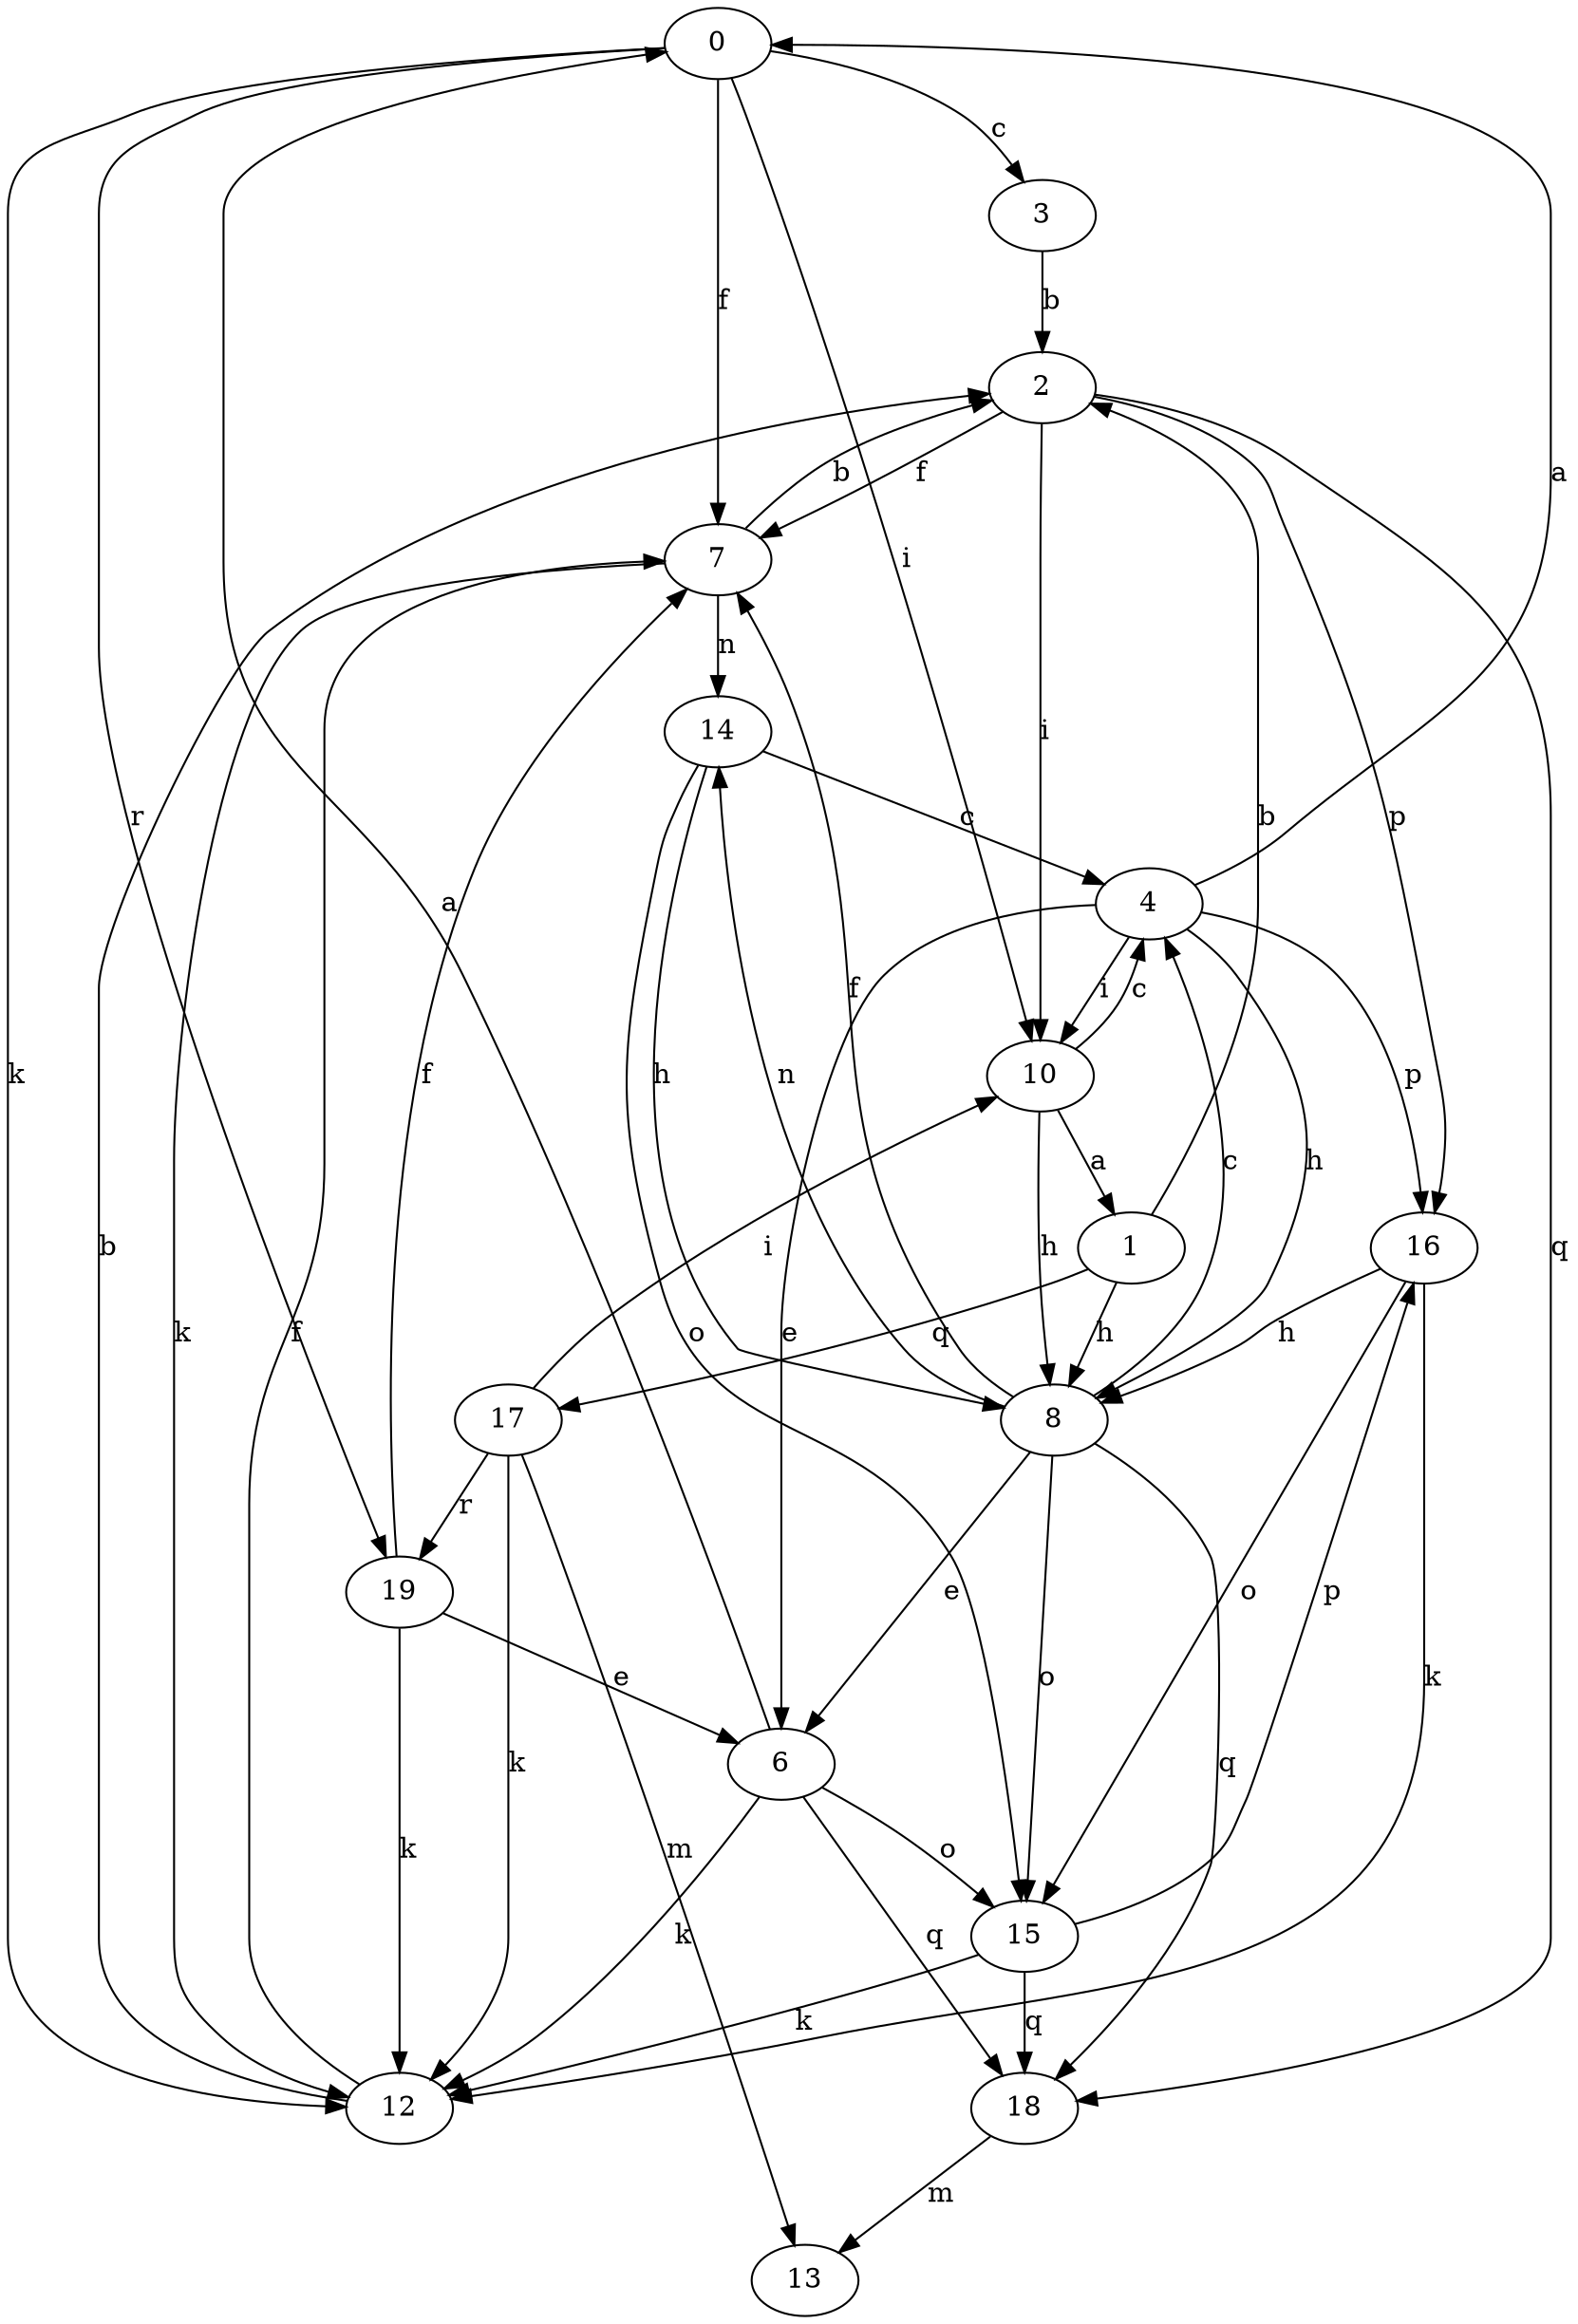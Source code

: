 strict digraph  {
0;
1;
2;
3;
4;
6;
7;
8;
10;
12;
13;
14;
15;
16;
17;
18;
19;
0 -> 3  [label=c];
0 -> 7  [label=f];
0 -> 10  [label=i];
0 -> 12  [label=k];
0 -> 19  [label=r];
1 -> 2  [label=b];
1 -> 8  [label=h];
1 -> 17  [label=q];
2 -> 7  [label=f];
2 -> 10  [label=i];
2 -> 16  [label=p];
2 -> 18  [label=q];
3 -> 2  [label=b];
4 -> 0  [label=a];
4 -> 6  [label=e];
4 -> 8  [label=h];
4 -> 10  [label=i];
4 -> 16  [label=p];
6 -> 0  [label=a];
6 -> 12  [label=k];
6 -> 15  [label=o];
6 -> 18  [label=q];
7 -> 2  [label=b];
7 -> 12  [label=k];
7 -> 14  [label=n];
8 -> 4  [label=c];
8 -> 6  [label=e];
8 -> 7  [label=f];
8 -> 14  [label=n];
8 -> 15  [label=o];
8 -> 18  [label=q];
10 -> 1  [label=a];
10 -> 4  [label=c];
10 -> 8  [label=h];
12 -> 2  [label=b];
12 -> 7  [label=f];
14 -> 4  [label=c];
14 -> 8  [label=h];
14 -> 15  [label=o];
15 -> 12  [label=k];
15 -> 16  [label=p];
15 -> 18  [label=q];
16 -> 8  [label=h];
16 -> 12  [label=k];
16 -> 15  [label=o];
17 -> 10  [label=i];
17 -> 12  [label=k];
17 -> 13  [label=m];
17 -> 19  [label=r];
18 -> 13  [label=m];
19 -> 6  [label=e];
19 -> 7  [label=f];
19 -> 12  [label=k];
}
